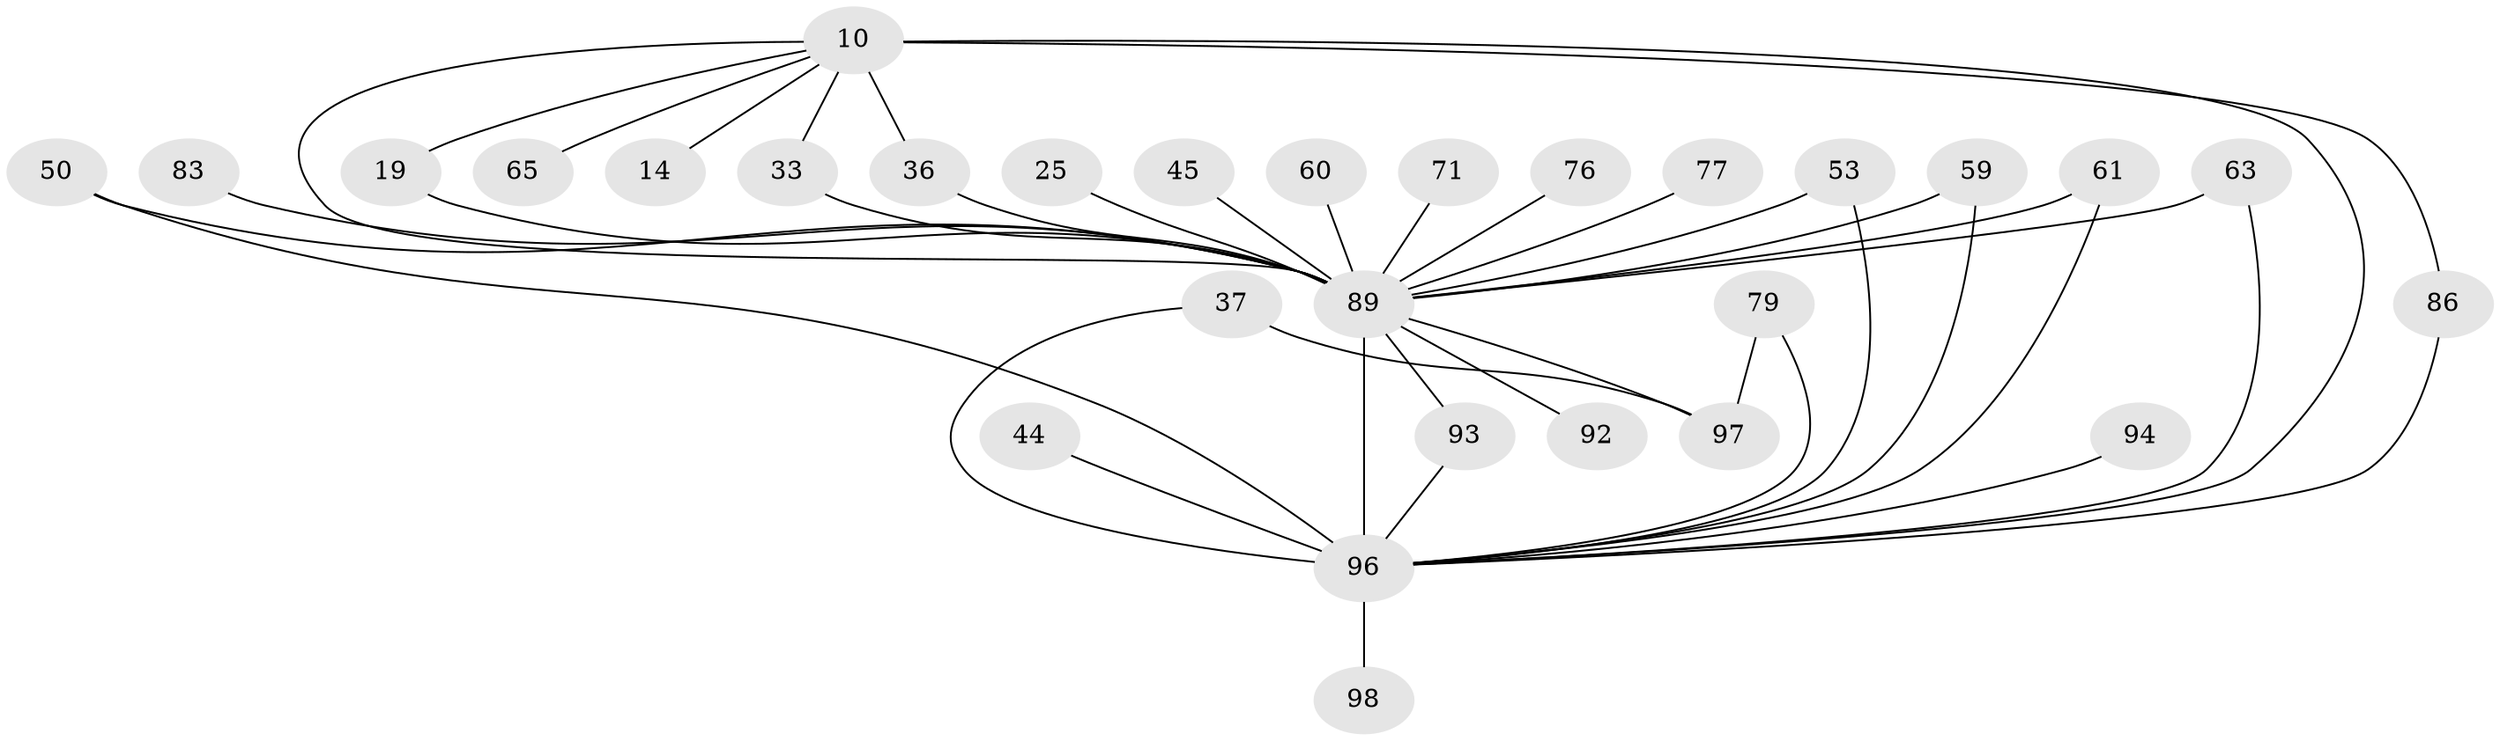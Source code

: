 // original degree distribution, {16: 0.02040816326530612, 15: 0.01020408163265306, 26: 0.01020408163265306, 22: 0.01020408163265306, 13: 0.01020408163265306, 30: 0.01020408163265306, 20: 0.01020408163265306, 32: 0.01020408163265306, 14: 0.01020408163265306, 2: 0.5510204081632653, 8: 0.01020408163265306, 4: 0.10204081632653061, 3: 0.19387755102040816, 6: 0.01020408163265306, 7: 0.02040816326530612, 5: 0.01020408163265306}
// Generated by graph-tools (version 1.1) at 2025/48/03/04/25 21:48:38]
// undirected, 29 vertices, 41 edges
graph export_dot {
graph [start="1"]
  node [color=gray90,style=filled];
  10 [super="+2"];
  14;
  19;
  25 [super="+23"];
  33;
  36;
  37;
  44;
  45;
  50 [super="+15+35"];
  53;
  59;
  60 [super="+16"];
  61;
  63 [super="+41+57"];
  65;
  71;
  76;
  77;
  79;
  83;
  86;
  89 [super="+11+32+47+67"];
  92 [super="+46"];
  93 [super="+88"];
  94;
  96 [super="+87+28+69+49+82+84+95+78"];
  97 [super="+85+81"];
  98 [super="+54+64"];
  10 -- 36;
  10 -- 65 [weight=2];
  10 -- 33;
  10 -- 14;
  10 -- 19;
  10 -- 86;
  10 -- 96 [weight=11];
  10 -- 89 [weight=8];
  19 -- 89;
  25 -- 89 [weight=3];
  33 -- 89;
  36 -- 89;
  37 -- 96;
  37 -- 97;
  44 -- 96 [weight=2];
  45 -- 89;
  50 -- 96 [weight=2];
  50 -- 89 [weight=2];
  53 -- 96;
  53 -- 89;
  59 -- 96;
  59 -- 89;
  60 -- 89 [weight=3];
  61 -- 96;
  61 -- 89;
  63 -- 96 [weight=2];
  63 -- 89 [weight=4];
  71 -- 89;
  76 -- 89 [weight=2];
  77 -- 89 [weight=2];
  79 -- 96;
  79 -- 97;
  83 -- 89 [weight=2];
  86 -- 96;
  89 -- 96 [weight=50];
  89 -- 92 [weight=3];
  89 -- 97 [weight=7];
  89 -- 93 [weight=4];
  93 -- 96 [weight=2];
  94 -- 96 [weight=2];
  96 -- 98 [weight=6];
}
